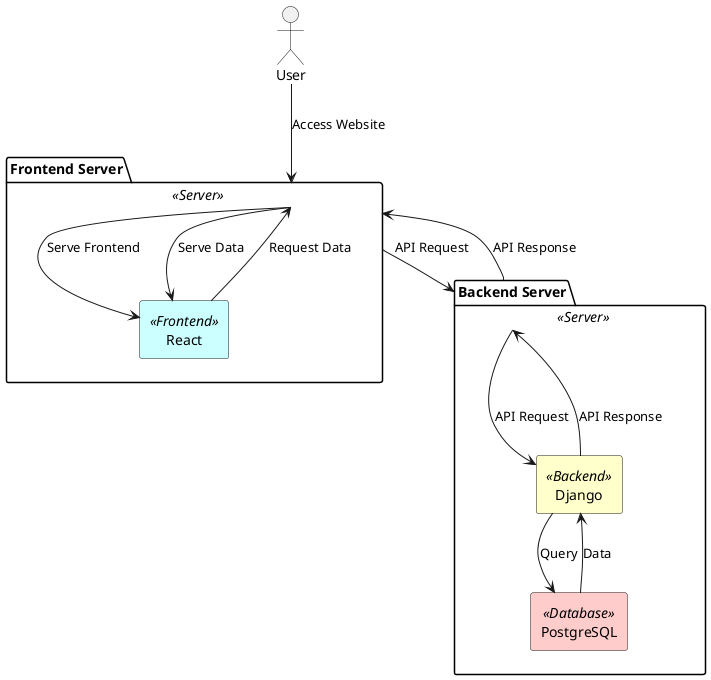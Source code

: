 @startuml
!define RECTANGLE class
skinparam rectangle {
  BackgroundColor<<Backend>> #FFFFCC
  BackgroundColor<<Frontend>> #CCFFFF
  BackgroundColor<<Database>> #FFCCCC
  BackgroundColor<<User>> #FFEECC
}

actor User as user

package "Frontend Server" <<Server>> {
  rectangle React <<Frontend>> {
  }
}

package "Backend Server" <<Server>> {
  rectangle Django <<Backend>> {
  }
  rectangle PostgreSQL <<Database>> {
  }
}

user --> "Frontend Server" : Access Website
"Frontend Server" --> React : Serve Frontend
React --> "Frontend Server" : Request Data
"Frontend Server" --> "Backend Server" : API Request
"Backend Server" --> Django : API Request
Django --> PostgreSQL : Query
PostgreSQL --> Django : Data
Django --> "Backend Server" : API Response
"Backend Server" --> "Frontend Server" : API Response
"Frontend Server" --> React : Serve Data

@enduml
